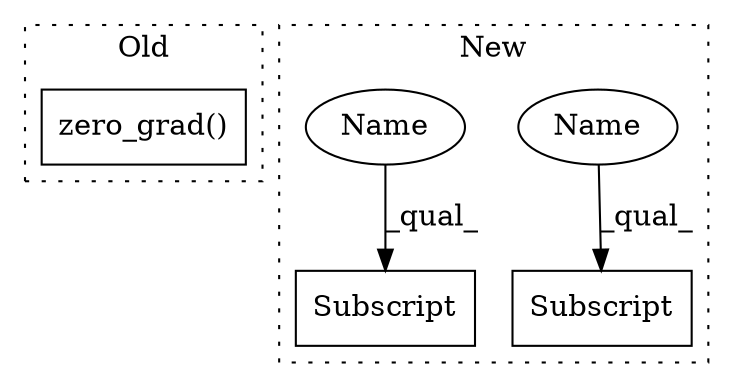 digraph G {
subgraph cluster0 {
1 [label="zero_grad()" a="75" s="4738" l="21" shape="box"];
label = "Old";
style="dotted";
}
subgraph cluster1 {
2 [label="Subscript" a="63" s="5315,0" l="13,0" shape="box"];
3 [label="Subscript" a="63" s="5562,0" l="13,0" shape="box"];
4 [label="Name" a="87" s="5562" l="10" shape="ellipse"];
5 [label="Name" a="87" s="5315" l="10" shape="ellipse"];
label = "New";
style="dotted";
}
4 -> 3 [label="_qual_"];
5 -> 2 [label="_qual_"];
}